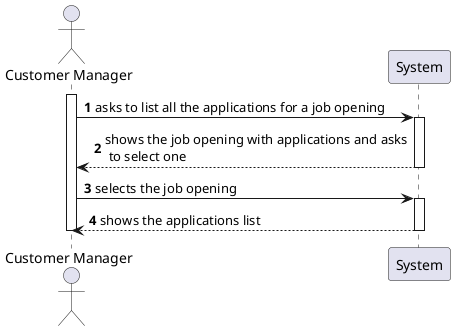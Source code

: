 @startuml US1005_SSD
autonumber

actor "Customer Manager" as USER
participant "System" as SYS

activate USER

USER -> SYS : asks to list all the applications for a job opening
activate SYS
SYS --> USER : shows the job opening with applications and asks\n to select one
deactivate SYS

USER -> SYS : selects the job opening
activate SYS
SYS --> USER : shows the applications list
deactivate SYS

deactivate USER

@enduml